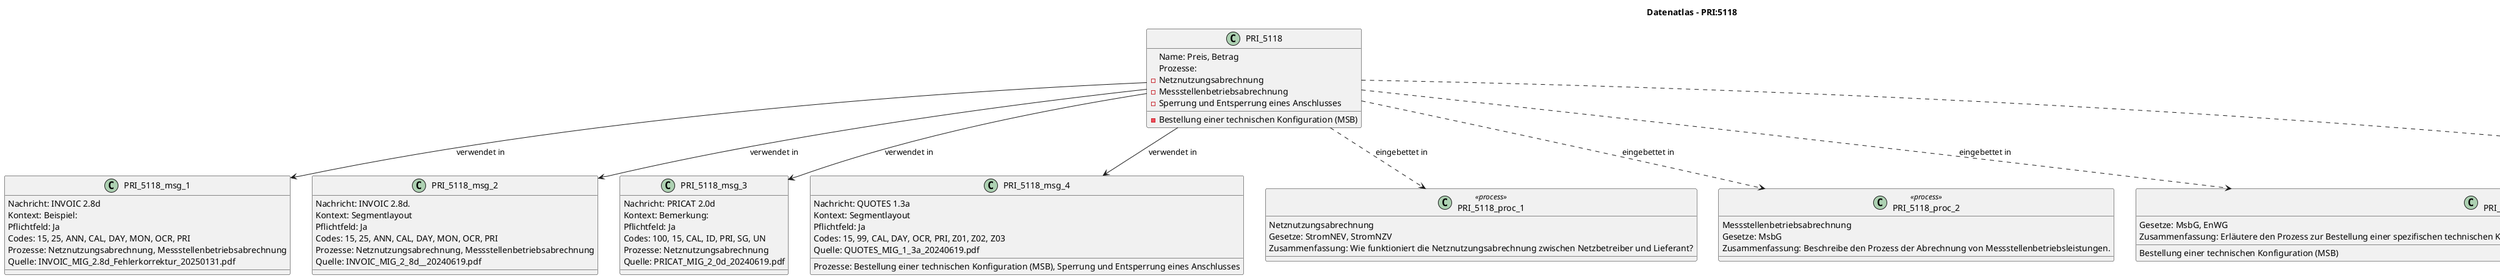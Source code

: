 @startuml
title Datenatlas – PRI:5118
class PRI_5118 {
  Name: Preis, Betrag
  Prozesse:
    - Netznutzungsabrechnung
    - Messstellenbetriebsabrechnung
    - Bestellung einer technischen Konfiguration (MSB)
    - Sperrung und Entsperrung eines Anschlusses
}
class PRI_5118_msg_1 {
  Nachricht: INVOIC 2.8d
  Kontext: Beispiel:
  Pflichtfeld: Ja
  Codes: 15, 25, ANN, CAL, DAY, MON, OCR, PRI
  Prozesse: Netznutzungsabrechnung, Messstellenbetriebsabrechnung
  Quelle: INVOIC_MIG_2.8d_Fehlerkorrektur_20250131.pdf
}
PRI_5118 --> PRI_5118_msg_1 : verwendet in
class PRI_5118_msg_2 {
  Nachricht: INVOIC 2.8d.
  Kontext: Segmentlayout
  Pflichtfeld: Ja
  Codes: 15, 25, ANN, CAL, DAY, MON, OCR, PRI
  Prozesse: Netznutzungsabrechnung, Messstellenbetriebsabrechnung
  Quelle: INVOIC_MIG_2_8d__20240619.pdf
}
PRI_5118 --> PRI_5118_msg_2 : verwendet in
class PRI_5118_msg_3 {
  Nachricht: PRICAT 2.0d
  Kontext: Bemerkung:
  Pflichtfeld: Ja
  Codes: 100, 15, CAL, ID, PRI, SG, UN
  Prozesse: Netznutzungsabrechnung
  Quelle: PRICAT_MIG_2_0d_20240619.pdf
}
PRI_5118 --> PRI_5118_msg_3 : verwendet in
class PRI_5118_msg_4 {
  Nachricht: QUOTES 1.3a
  Kontext: Segmentlayout
  Pflichtfeld: Ja
  Codes: 15, 99, CAL, DAY, OCR, PRI, Z01, Z02, Z03
  Prozesse: Bestellung einer technischen Konfiguration (MSB), Sperrung und Entsperrung eines Anschlusses
  Quelle: QUOTES_MIG_1_3a_20240619.pdf
}
PRI_5118 --> PRI_5118_msg_4 : verwendet in
class PRI_5118_proc_1 <<process>> {
  Netznutzungsabrechnung
  Gesetze: StromNEV, StromNZV
  Zusammenfassung: Wie funktioniert die Netznutzungsabrechnung zwischen Netzbetreiber und Lieferant?
}
PRI_5118 ..> PRI_5118_proc_1 : eingebettet in
class PRI_5118_proc_2 <<process>> {
  Messstellenbetriebsabrechnung
  Gesetze: MsbG
  Zusammenfassung: Beschreibe den Prozess der Abrechnung von Messstellenbetriebsleistungen.
}
PRI_5118 ..> PRI_5118_proc_2 : eingebettet in
class PRI_5118_proc_3 <<process>> {
  Bestellung einer technischen Konfiguration (MSB)
  Gesetze: MsbG, EnWG
  Zusammenfassung: Erläutere den Prozess zur Bestellung einer spezifischen technischen Konfiguration bei einem Messstellenbetreiber, beispielsweise für ein intelligentes Messsystem.
}
PRI_5118 ..> PRI_5118_proc_3 : eingebettet in
class PRI_5118_proc_4 <<process>> {
  Sperrung und Entsperrung eines Anschlusses
  Gesetze: StromGVV
  Zusammenfassung: Beschreibe den End-to-End-Prozess für die Sperrung und Wiederherstellung eines Netzanschlusses.
}
PRI_5118 ..> PRI_5118_proc_4 : eingebettet in
@enduml